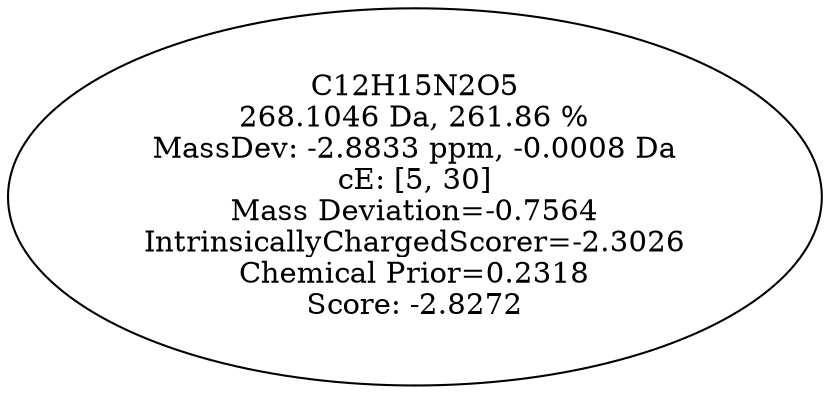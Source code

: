 strict digraph {
v1 [label="C12H15N2O5\n268.1046 Da, 261.86 %\nMassDev: -2.8833 ppm, -0.0008 Da\ncE: [5, 30]\nMass Deviation=-0.7564\nIntrinsicallyChargedScorer=-2.3026\nChemical Prior=0.2318\nScore: -2.8272"];
}